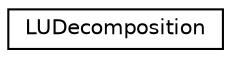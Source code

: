 digraph "Graphical Class Hierarchy"
{
 // LATEX_PDF_SIZE
  edge [fontname="Helvetica",fontsize="10",labelfontname="Helvetica",labelfontsize="10"];
  node [fontname="Helvetica",fontsize="10",shape=record];
  rankdir="LR";
  Node0 [label="LUDecomposition",height=0.2,width=0.4,color="black", fillcolor="white", style="filled",URL="$classLUDecomposition.html",tooltip=" "];
}
